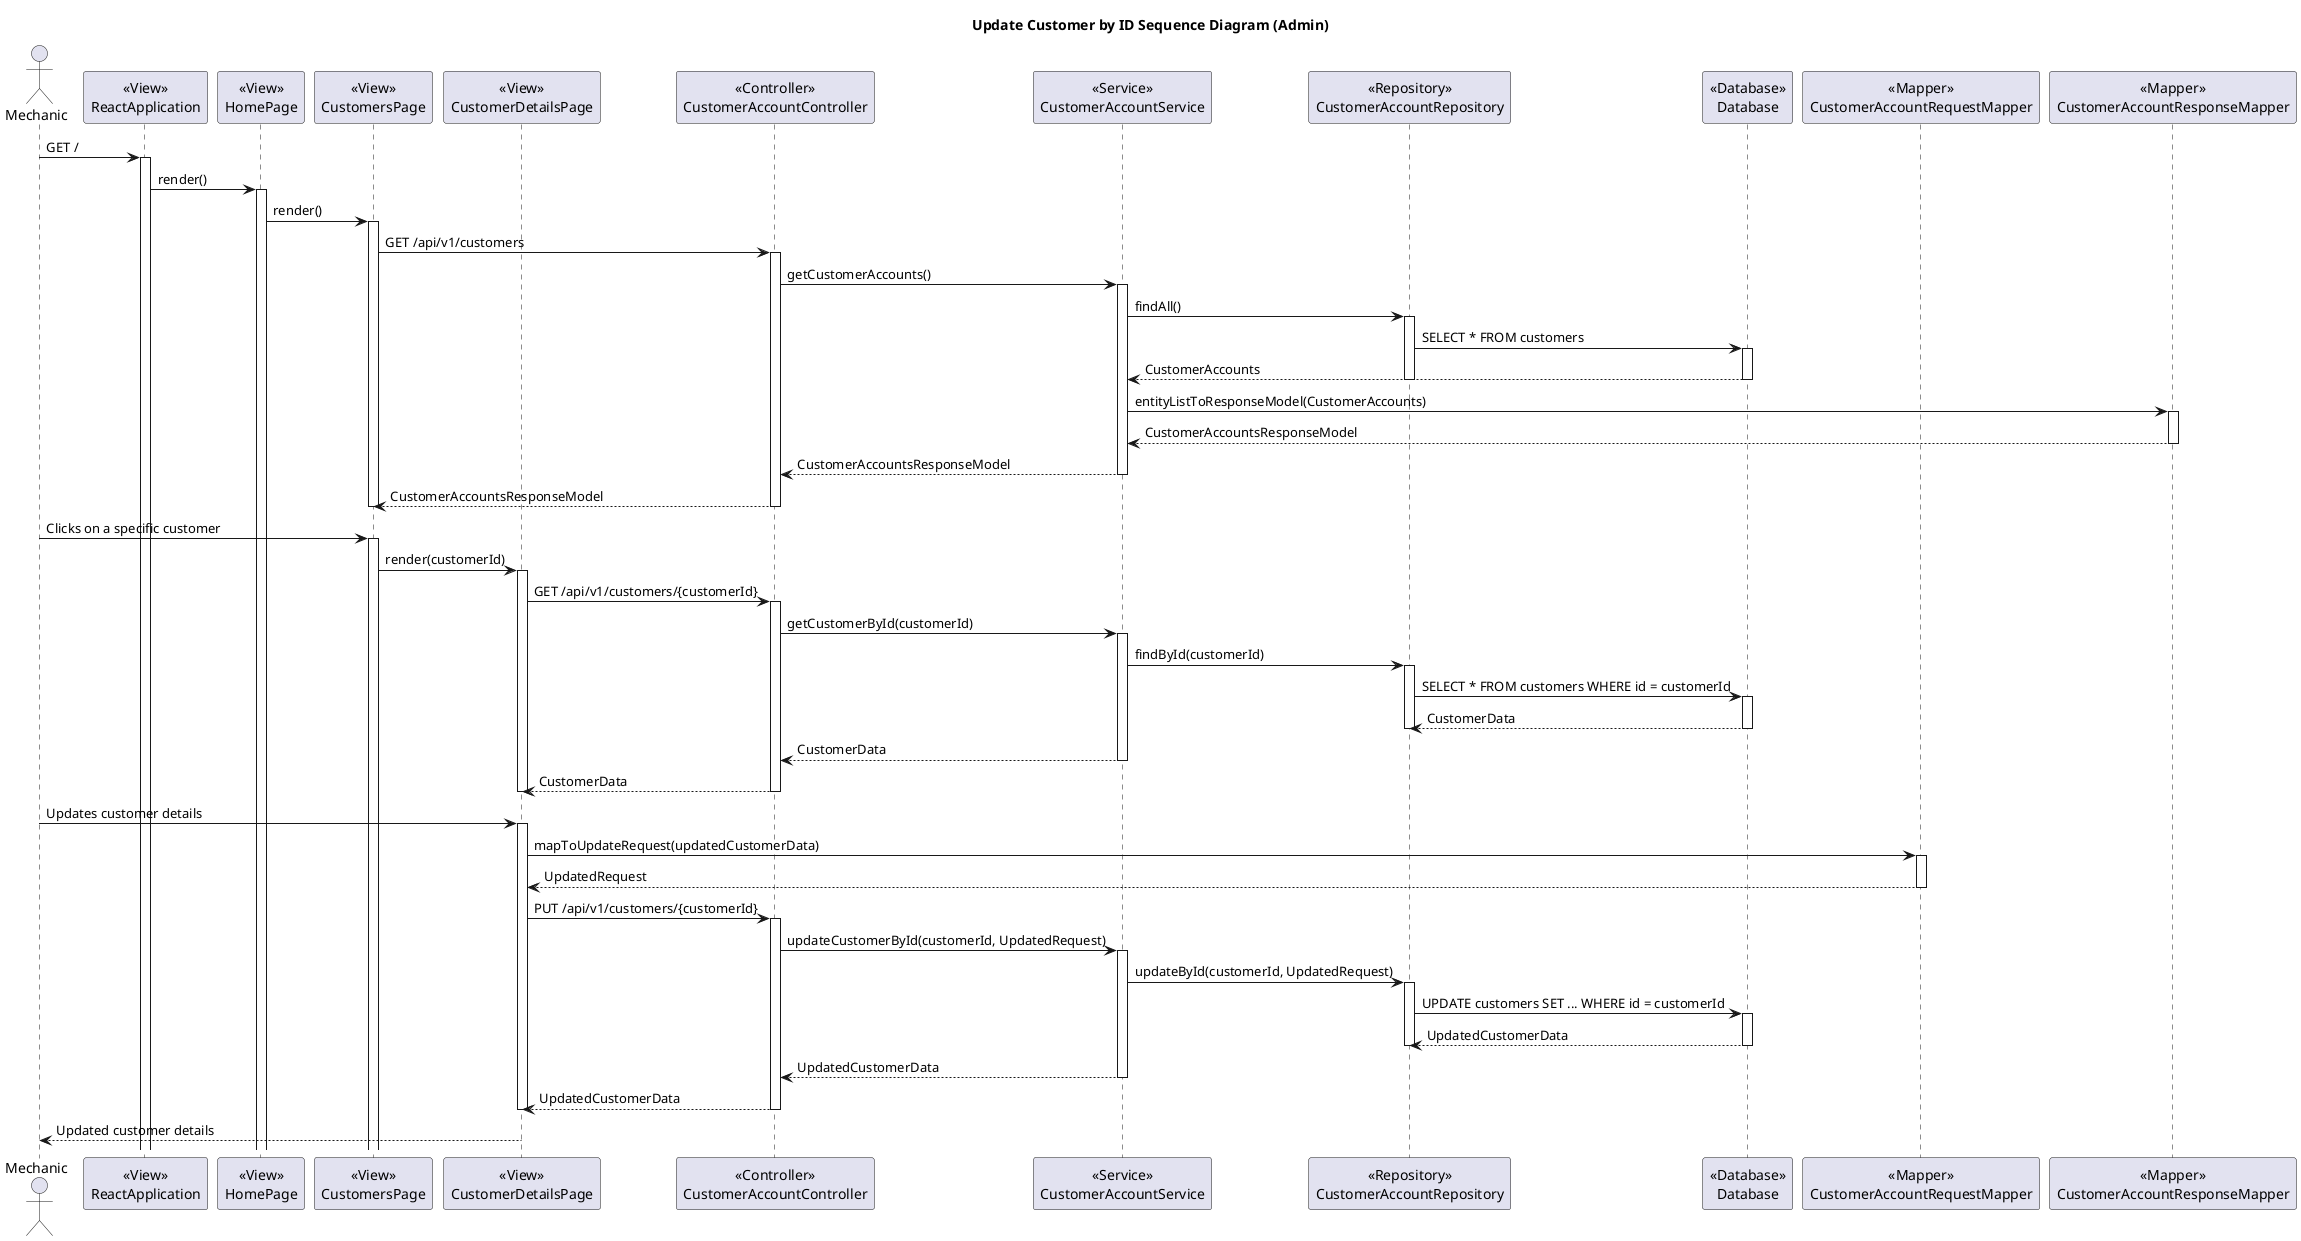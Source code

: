 @startuml

title Update Customer by ID Sequence Diagram (Admin)

actor Mechanic

participant ReactApplication as "<<View>>\nReactApplication"
participant HomePage as "<<View>>\nHomePage"
participant CustomersPage as "<<View>>\nCustomersPage"
participant CustomerDetailsPage as "<<View>>\nCustomerDetailsPage"

participant CustomerAccountController as "<<Controller>>\nCustomerAccountController"
participant CustomerAccountService as "<<Service>>\nCustomerAccountService"
participant CustomerAccountRepository as "<<Repository>>\nCustomerAccountRepository"
participant Database as "<<Database>>\nDatabase"
participant CustomerAccountRequestMapper as "<<Mapper>>\nCustomerAccountRequestMapper"
participant CustomerAccountResponseMapper as "<<Mapper>>\nCustomerAccountResponseMapper"

Mechanic -> ReactApplication: GET /
activate ReactApplication

ReactApplication -> HomePage: render()
activate HomePage

HomePage -> CustomersPage: render()
activate CustomersPage

CustomersPage -> CustomerAccountController: GET /api/v1/customers
activate CustomerAccountController

CustomerAccountController -> CustomerAccountService: getCustomerAccounts()
activate CustomerAccountService

CustomerAccountService -> CustomerAccountRepository: findAll()
activate CustomerAccountRepository

CustomerAccountRepository -> Database: SELECT * FROM customers
activate Database

Database --> CustomerAccountService: CustomerAccounts

deactivate CustomerAccountRepository
deactivate Database

CustomerAccountService -> CustomerAccountResponseMapper: entityListToResponseModel(CustomerAccounts)
activate CustomerAccountResponseMapper

CustomerAccountResponseMapper --> CustomerAccountService: CustomerAccountsResponseModel

deactivate CustomerAccountResponseMapper
CustomerAccountService --> CustomerAccountController: CustomerAccountsResponseModel

deactivate CustomerAccountService
CustomerAccountController --> CustomersPage: CustomerAccountsResponseModel

deactivate CustomerAccountController
deactivate CustomersPage

Mechanic -> CustomersPage: Clicks on a specific customer
activate CustomersPage

CustomersPage -> CustomerDetailsPage: render(customerId)
activate CustomerDetailsPage

CustomerDetailsPage -> CustomerAccountController: GET /api/v1/customers/{customerId}
activate CustomerAccountController

CustomerAccountController -> CustomerAccountService: getCustomerById(customerId)
activate CustomerAccountService

CustomerAccountService -> CustomerAccountRepository: findById(customerId)
activate CustomerAccountRepository

CustomerAccountRepository -> Database: SELECT * FROM customers WHERE id = customerId
activate Database

Database --> CustomerAccountRepository: CustomerData

deactivate CustomerAccountRepository
deactivate Database

CustomerAccountService --> CustomerAccountController: CustomerData

deactivate CustomerAccountService
CustomerAccountController --> CustomerDetailsPage: CustomerData

deactivate CustomerAccountController
deactivate CustomerDetailsPage

Mechanic -> CustomerDetailsPage: Updates customer details
activate CustomerDetailsPage

CustomerDetailsPage -> CustomerAccountRequestMapper: mapToUpdateRequest(updatedCustomerData)
activate CustomerAccountRequestMapper

CustomerAccountRequestMapper --> CustomerDetailsPage: UpdatedRequest

deactivate CustomerAccountRequestMapper
CustomerDetailsPage -> CustomerAccountController: PUT /api/v1/customers/{customerId}
activate CustomerAccountController

CustomerAccountController -> CustomerAccountService: updateCustomerById(customerId, UpdatedRequest)
activate CustomerAccountService

CustomerAccountService -> CustomerAccountRepository: updateById(customerId, UpdatedRequest)
activate CustomerAccountRepository

CustomerAccountRepository -> Database: UPDATE customers SET ... WHERE id = customerId
activate Database

Database --> CustomerAccountRepository: UpdatedCustomerData

deactivate CustomerAccountRepository
deactivate Database

CustomerAccountService --> CustomerAccountController: UpdatedCustomerData

deactivate CustomerAccountService
CustomerAccountController --> CustomerDetailsPage: UpdatedCustomerData

deactivate CustomerAccountController
deactivate CustomerDetailsPage

Mechanic <-- CustomerDetailsPage: Updated customer details

@enduml
